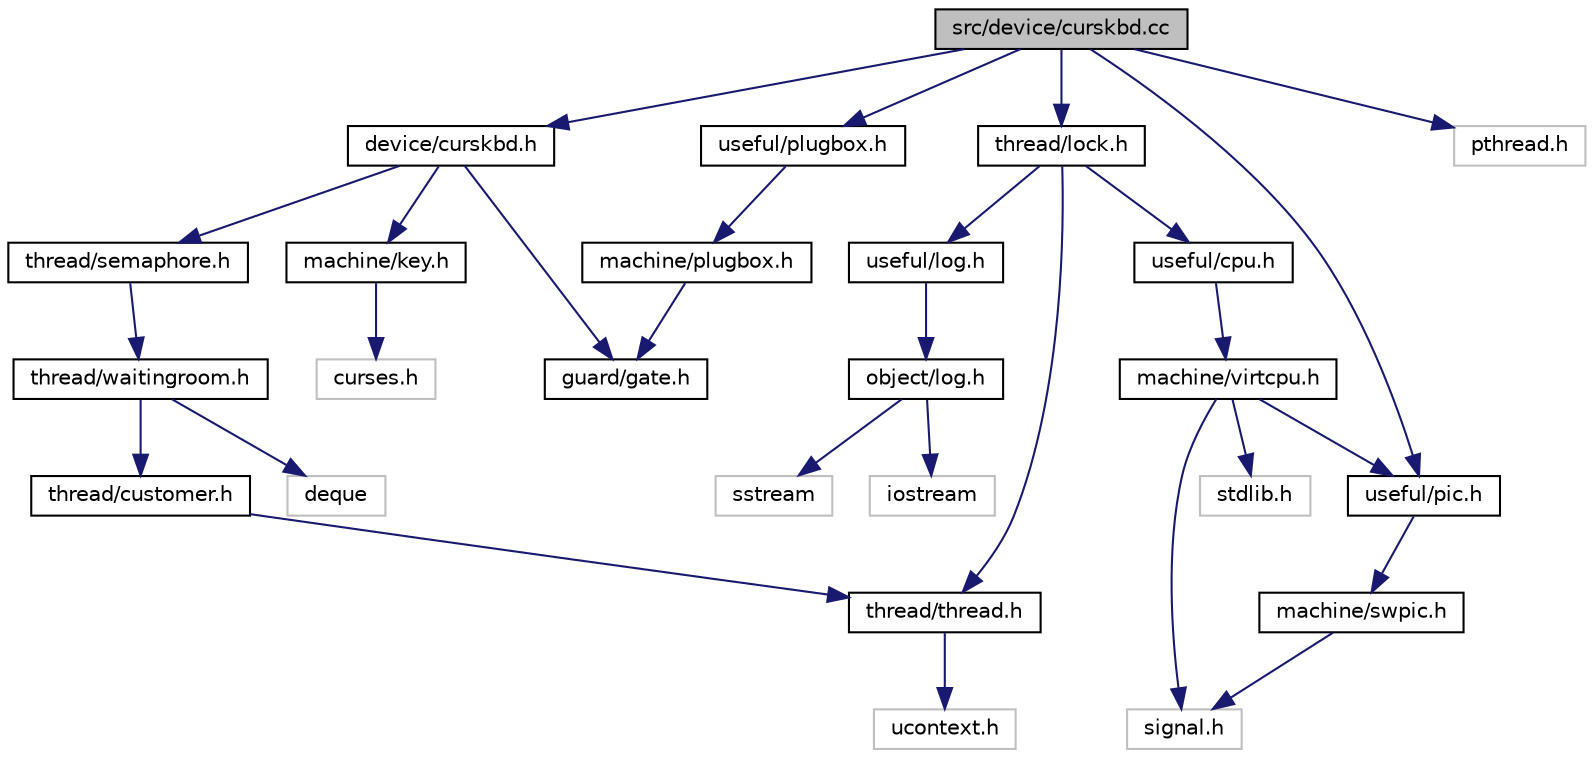 digraph G
{
  bgcolor="transparent";
  edge [fontname="Helvetica",fontsize="10",labelfontname="Helvetica",labelfontsize="10"];
  node [fontname="Helvetica",fontsize="10",shape=record];
  Node1 [label="src/device/curskbd.cc",height=0.2,width=0.4,color="black", fillcolor="grey75", style="filled" fontcolor="black"];
  Node1 -> Node2 [color="midnightblue",fontsize="10",style="solid",fontname="Helvetica"];
  Node2 [label="device/curskbd.h",height=0.2,width=0.4,color="black",URL="$curskbd_8h.html"];
  Node2 -> Node3 [color="midnightblue",fontsize="10",style="solid",fontname="Helvetica"];
  Node3 [label="guard/gate.h",height=0.2,width=0.4,color="black",URL="$gate_8h.html"];
  Node2 -> Node4 [color="midnightblue",fontsize="10",style="solid",fontname="Helvetica"];
  Node4 [label="machine/key.h",height=0.2,width=0.4,color="black",URL="$key_8h.html"];
  Node4 -> Node5 [color="midnightblue",fontsize="10",style="solid",fontname="Helvetica"];
  Node5 [label="curses.h",height=0.2,width=0.4,color="grey75"];
  Node2 -> Node6 [color="midnightblue",fontsize="10",style="solid",fontname="Helvetica"];
  Node6 [label="thread/semaphore.h",height=0.2,width=0.4,color="black",URL="$semaphore_8h.html"];
  Node6 -> Node7 [color="midnightblue",fontsize="10",style="solid",fontname="Helvetica"];
  Node7 [label="thread/waitingroom.h",height=0.2,width=0.4,color="black",URL="$waitingroom_8h.html"];
  Node7 -> Node8 [color="midnightblue",fontsize="10",style="solid",fontname="Helvetica"];
  Node8 [label="thread/customer.h",height=0.2,width=0.4,color="black",URL="$customer_8h.html"];
  Node8 -> Node9 [color="midnightblue",fontsize="10",style="solid",fontname="Helvetica"];
  Node9 [label="thread/thread.h",height=0.2,width=0.4,color="black",URL="$thread_8h.html"];
  Node9 -> Node10 [color="midnightblue",fontsize="10",style="solid",fontname="Helvetica"];
  Node10 [label="ucontext.h",height=0.2,width=0.4,color="grey75"];
  Node7 -> Node11 [color="midnightblue",fontsize="10",style="solid",fontname="Helvetica"];
  Node11 [label="deque",height=0.2,width=0.4,color="grey75"];
  Node1 -> Node12 [color="midnightblue",fontsize="10",style="solid",fontname="Helvetica"];
  Node12 [label="useful/plugbox.h",height=0.2,width=0.4,color="black",URL="$useful_2plugbox_8h.html"];
  Node12 -> Node13 [color="midnightblue",fontsize="10",style="solid",fontname="Helvetica"];
  Node13 [label="machine/plugbox.h",height=0.2,width=0.4,color="black",URL="$machine_2plugbox_8h.html"];
  Node13 -> Node3 [color="midnightblue",fontsize="10",style="solid",fontname="Helvetica"];
  Node1 -> Node14 [color="midnightblue",fontsize="10",style="solid",fontname="Helvetica"];
  Node14 [label="useful/pic.h",height=0.2,width=0.4,color="black",URL="$pic_8h.html"];
  Node14 -> Node15 [color="midnightblue",fontsize="10",style="solid",fontname="Helvetica"];
  Node15 [label="machine/swpic.h",height=0.2,width=0.4,color="black",URL="$swpic_8h.html"];
  Node15 -> Node16 [color="midnightblue",fontsize="10",style="solid",fontname="Helvetica"];
  Node16 [label="signal.h",height=0.2,width=0.4,color="grey75"];
  Node1 -> Node17 [color="midnightblue",fontsize="10",style="solid",fontname="Helvetica"];
  Node17 [label="thread/lock.h",height=0.2,width=0.4,color="black",URL="$lock_8h.html"];
  Node17 -> Node18 [color="midnightblue",fontsize="10",style="solid",fontname="Helvetica"];
  Node18 [label="useful/cpu.h",height=0.2,width=0.4,color="black",URL="$cpu_8h.html",tooltip="help include file for use of global declared variable cpu, declared in main.cc"];
  Node18 -> Node19 [color="midnightblue",fontsize="10",style="solid",fontname="Helvetica"];
  Node19 [label="machine/virtcpu.h",height=0.2,width=0.4,color="black",URL="$virtcpu_8h.html"];
  Node19 -> Node16 [color="midnightblue",fontsize="10",style="solid",fontname="Helvetica"];
  Node19 -> Node20 [color="midnightblue",fontsize="10",style="solid",fontname="Helvetica"];
  Node20 [label="stdlib.h",height=0.2,width=0.4,color="grey75"];
  Node19 -> Node14 [color="midnightblue",fontsize="10",style="solid",fontname="Helvetica"];
  Node17 -> Node21 [color="midnightblue",fontsize="10",style="solid",fontname="Helvetica"];
  Node21 [label="useful/log.h",height=0.2,width=0.4,color="black",URL="$useful_2log_8h.html"];
  Node21 -> Node22 [color="midnightblue",fontsize="10",style="solid",fontname="Helvetica"];
  Node22 [label="object/log.h",height=0.2,width=0.4,color="black",URL="$object_2log_8h.html"];
  Node22 -> Node23 [color="midnightblue",fontsize="10",style="solid",fontname="Helvetica"];
  Node23 [label="sstream",height=0.2,width=0.4,color="grey75"];
  Node22 -> Node24 [color="midnightblue",fontsize="10",style="solid",fontname="Helvetica"];
  Node24 [label="iostream",height=0.2,width=0.4,color="grey75"];
  Node17 -> Node9 [color="midnightblue",fontsize="10",style="solid",fontname="Helvetica"];
  Node1 -> Node25 [color="midnightblue",fontsize="10",style="solid",fontname="Helvetica"];
  Node25 [label="pthread.h",height=0.2,width=0.4,color="grey75"];
}

